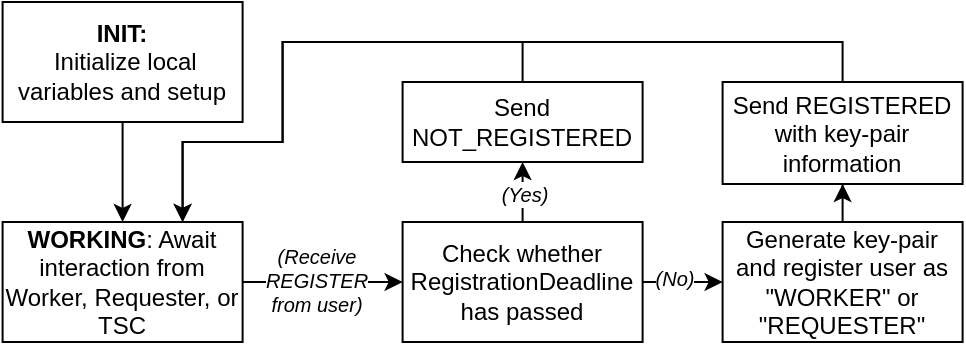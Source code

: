 <mxfile version="24.0.7" type="device">
  <diagram name="Page-1" id="TaH5sVrpPcm7TCrk0EPK">
    <mxGraphModel dx="-934" dy="-494" grid="1" gridSize="10" guides="1" tooltips="1" connect="1" arrows="1" fold="1" page="1" pageScale="1" pageWidth="850" pageHeight="1100" math="0" shadow="0">
      <root>
        <mxCell id="0" />
        <mxCell id="1" parent="0" />
        <mxCell id="h0vjKCKwFResc2zQdDMk-1" value="" style="edgeStyle=orthogonalEdgeStyle;rounded=0;orthogonalLoop=1;jettySize=auto;html=1;" edge="1" parent="1">
          <mxGeometry relative="1" as="geometry">
            <mxPoint x="4110.3" y="2340" as="targetPoint" />
          </mxGeometry>
        </mxCell>
        <mxCell id="h0vjKCKwFResc2zQdDMk-2" value="" style="edgeStyle=orthogonalEdgeStyle;rounded=0;orthogonalLoop=1;jettySize=auto;html=1;exitX=1;exitY=0.5;exitDx=0;exitDy=0;" edge="1" parent="1">
          <mxGeometry relative="1" as="geometry">
            <mxPoint x="2490" y="1620" as="sourcePoint" />
          </mxGeometry>
        </mxCell>
        <mxCell id="h0vjKCKwFResc2zQdDMk-3" value="&lt;font style=&quot;font-size: 10px;&quot;&gt;&lt;i&gt;(&quot;Unavail.&quot;&lt;/i&gt;&lt;/font&gt;)" style="edgeLabel;html=1;align=center;verticalAlign=middle;resizable=0;points=[];" vertex="1" connectable="0" parent="h0vjKCKwFResc2zQdDMk-2">
          <mxGeometry x="0.13" y="1" relative="1" as="geometry">
            <mxPoint x="-11" as="offset" />
          </mxGeometry>
        </mxCell>
        <mxCell id="h0vjKCKwFResc2zQdDMk-4" style="edgeStyle=orthogonalEdgeStyle;rounded=0;orthogonalLoop=1;jettySize=auto;html=1;exitX=0.75;exitY=0;exitDx=0;exitDy=0;entryX=0;entryY=0.5;entryDx=0;entryDy=0;" edge="1" parent="1">
          <mxGeometry relative="1" as="geometry">
            <mxPoint x="2460" y="1600" as="sourcePoint" />
            <Array as="points">
              <mxPoint x="2460.1" y="1580" />
              <mxPoint x="2540.1" y="1580" />
              <mxPoint x="2540.1" y="1490" />
            </Array>
          </mxGeometry>
        </mxCell>
        <mxCell id="h0vjKCKwFResc2zQdDMk-5" value="&lt;font style=&quot;font-size: 10px;&quot;&gt;&lt;i&gt;(&quot;Canceled&quot;)&lt;/i&gt;&lt;/font&gt;" style="edgeLabel;html=1;align=center;verticalAlign=middle;resizable=0;points=[];" vertex="1" connectable="0" parent="h0vjKCKwFResc2zQdDMk-4">
          <mxGeometry x="-0.607" y="2" relative="1" as="geometry">
            <mxPoint x="17" as="offset" />
          </mxGeometry>
        </mxCell>
        <mxCell id="h0vjKCKwFResc2zQdDMk-6" value="" style="edgeStyle=orthogonalEdgeStyle;rounded=0;orthogonalLoop=1;jettySize=auto;html=1;" edge="1" parent="1">
          <mxGeometry relative="1" as="geometry">
            <mxPoint x="2630.014" y="1570" as="targetPoint" />
          </mxGeometry>
        </mxCell>
        <mxCell id="h0vjKCKwFResc2zQdDMk-7" value="&lt;font style=&quot;font-size: 10px;&quot;&gt;&lt;i&gt;(Deadline passed)&lt;br&gt;&lt;/i&gt;&lt;/font&gt;" style="edgeLabel;html=1;align=center;verticalAlign=middle;resizable=0;points=[];" vertex="1" connectable="0" parent="h0vjKCKwFResc2zQdDMk-6">
          <mxGeometry x="-0.27" relative="1" as="geometry">
            <mxPoint y="6" as="offset" />
          </mxGeometry>
        </mxCell>
        <mxCell id="h0vjKCKwFResc2zQdDMk-8" value="" style="edgeStyle=orthogonalEdgeStyle;rounded=0;orthogonalLoop=1;jettySize=auto;html=1;" edge="1" parent="1">
          <mxGeometry relative="1" as="geometry">
            <mxPoint x="2630.086" y="1510" as="targetPoint" />
          </mxGeometry>
        </mxCell>
        <mxCell id="h0vjKCKwFResc2zQdDMk-9" style="edgeStyle=orthogonalEdgeStyle;rounded=0;orthogonalLoop=1;jettySize=auto;html=1;exitX=0.5;exitY=0;exitDx=0;exitDy=0;entryX=0.5;entryY=1;entryDx=0;entryDy=0;" edge="1" parent="1">
          <mxGeometry relative="1" as="geometry">
            <mxPoint x="2430" y="1600" as="sourcePoint" />
          </mxGeometry>
        </mxCell>
        <mxCell id="h0vjKCKwFResc2zQdDMk-10" value="&lt;div style=&quot;font-size: 10px;&quot;&gt;&lt;font style=&quot;font-size: 10px;&quot;&gt;&lt;i&gt;(&quot;Completed&quot;)&lt;/i&gt;&lt;/font&gt;&lt;/div&gt;" style="edgeLabel;html=1;align=center;verticalAlign=middle;resizable=0;points=[];" vertex="1" connectable="0" parent="h0vjKCKwFResc2zQdDMk-9">
          <mxGeometry x="0.655" y="1" relative="1" as="geometry">
            <mxPoint as="offset" />
          </mxGeometry>
        </mxCell>
        <mxCell id="h0vjKCKwFResc2zQdDMk-11" style="edgeStyle=orthogonalEdgeStyle;rounded=0;orthogonalLoop=1;jettySize=auto;html=1;exitX=0.5;exitY=1;exitDx=0;exitDy=0;entryX=0.5;entryY=0;entryDx=0;entryDy=0;" edge="1" parent="1" source="h0vjKCKwFResc2zQdDMk-12" target="h0vjKCKwFResc2zQdDMk-15">
          <mxGeometry relative="1" as="geometry" />
        </mxCell>
        <mxCell id="h0vjKCKwFResc2zQdDMk-12" value="&lt;div&gt;&lt;b&gt;INIT&lt;/b&gt;&lt;b&gt;:&lt;/b&gt;&lt;b&gt; &lt;/b&gt;&lt;br&gt;&lt;/div&gt;&amp;nbsp;Initialize local variables and setup" style="rounded=0;whiteSpace=wrap;html=1;" vertex="1" parent="1">
          <mxGeometry x="4770.3" y="2730" width="120" height="60" as="geometry" />
        </mxCell>
        <mxCell id="h0vjKCKwFResc2zQdDMk-13" value="" style="edgeStyle=orthogonalEdgeStyle;rounded=0;orthogonalLoop=1;jettySize=auto;html=1;exitX=1;exitY=0.5;exitDx=0;exitDy=0;entryX=0;entryY=0.5;entryDx=0;entryDy=0;" edge="1" parent="1" source="h0vjKCKwFResc2zQdDMk-15" target="h0vjKCKwFResc2zQdDMk-30">
          <mxGeometry relative="1" as="geometry">
            <mxPoint x="4880.3" y="2799" as="sourcePoint" />
          </mxGeometry>
        </mxCell>
        <mxCell id="h0vjKCKwFResc2zQdDMk-14" value="&lt;div style=&quot;font-size: 10px;&quot;&gt;&lt;font style=&quot;font-size: 10px;&quot;&gt;&lt;i&gt;(Receive&lt;/i&gt;&lt;/font&gt;&lt;/div&gt;&lt;div style=&quot;font-size: 10px;&quot;&gt;&lt;font style=&quot;font-size: 10px;&quot;&gt;&lt;i&gt;REGISTER&lt;/i&gt;&lt;/font&gt;&lt;/div&gt;&lt;div style=&quot;font-size: 10px;&quot;&gt;&lt;font style=&quot;font-size: 10px;&quot;&gt;&lt;i&gt;from user)&lt;br&gt;&lt;/i&gt;&lt;/font&gt;&lt;/div&gt;" style="edgeLabel;html=1;align=center;verticalAlign=middle;resizable=0;points=[];" vertex="1" connectable="0" parent="h0vjKCKwFResc2zQdDMk-13">
          <mxGeometry x="-0.061" y="-1" relative="1" as="geometry">
            <mxPoint x="-1" y="-2" as="offset" />
          </mxGeometry>
        </mxCell>
        <mxCell id="h0vjKCKwFResc2zQdDMk-15" value="&lt;b&gt;WORKING&lt;/b&gt;: Await interaction from Worker, Requester, or TSC" style="rounded=0;whiteSpace=wrap;html=1;" vertex="1" parent="1">
          <mxGeometry x="4770.3" y="2840" width="120" height="60" as="geometry" />
        </mxCell>
        <mxCell id="h0vjKCKwFResc2zQdDMk-16" value="" style="edgeStyle=orthogonalEdgeStyle;rounded=0;orthogonalLoop=1;jettySize=auto;html=1;" edge="1" parent="1">
          <mxGeometry relative="1" as="geometry">
            <mxPoint x="5760.3" y="3130" as="targetPoint" />
          </mxGeometry>
        </mxCell>
        <mxCell id="h0vjKCKwFResc2zQdDMk-17" value="" style="edgeStyle=orthogonalEdgeStyle;rounded=0;orthogonalLoop=1;jettySize=auto;html=1;exitX=1;exitY=0.5;exitDx=0;exitDy=0;" edge="1" parent="1">
          <mxGeometry relative="1" as="geometry">
            <mxPoint x="4140" y="2410" as="sourcePoint" />
          </mxGeometry>
        </mxCell>
        <mxCell id="h0vjKCKwFResc2zQdDMk-18" value="&lt;font style=&quot;font-size: 10px;&quot;&gt;&lt;i&gt;(&quot;Unavail.&quot;&lt;/i&gt;&lt;/font&gt;)" style="edgeLabel;html=1;align=center;verticalAlign=middle;resizable=0;points=[];" vertex="1" connectable="0" parent="h0vjKCKwFResc2zQdDMk-17">
          <mxGeometry x="0.13" y="1" relative="1" as="geometry">
            <mxPoint x="-11" as="offset" />
          </mxGeometry>
        </mxCell>
        <mxCell id="h0vjKCKwFResc2zQdDMk-19" style="edgeStyle=orthogonalEdgeStyle;rounded=0;orthogonalLoop=1;jettySize=auto;html=1;exitX=0.75;exitY=0;exitDx=0;exitDy=0;entryX=0;entryY=0.5;entryDx=0;entryDy=0;" edge="1" parent="1">
          <mxGeometry relative="1" as="geometry">
            <mxPoint x="4110" y="2390" as="sourcePoint" />
            <Array as="points">
              <mxPoint x="4110.1" y="2370" />
              <mxPoint x="4190.1" y="2370" />
              <mxPoint x="4190.1" y="2280" />
            </Array>
          </mxGeometry>
        </mxCell>
        <mxCell id="h0vjKCKwFResc2zQdDMk-20" value="&lt;font style=&quot;font-size: 10px;&quot;&gt;&lt;i&gt;(&quot;Canceled&quot;)&lt;/i&gt;&lt;/font&gt;" style="edgeLabel;html=1;align=center;verticalAlign=middle;resizable=0;points=[];" vertex="1" connectable="0" parent="h0vjKCKwFResc2zQdDMk-19">
          <mxGeometry x="-0.607" y="2" relative="1" as="geometry">
            <mxPoint x="17" as="offset" />
          </mxGeometry>
        </mxCell>
        <mxCell id="h0vjKCKwFResc2zQdDMk-21" value="" style="edgeStyle=orthogonalEdgeStyle;rounded=0;orthogonalLoop=1;jettySize=auto;html=1;" edge="1" parent="1">
          <mxGeometry relative="1" as="geometry">
            <mxPoint x="4280.014" y="2360" as="targetPoint" />
          </mxGeometry>
        </mxCell>
        <mxCell id="h0vjKCKwFResc2zQdDMk-22" value="&lt;font style=&quot;font-size: 10px;&quot;&gt;&lt;i&gt;(Deadline passed)&lt;br&gt;&lt;/i&gt;&lt;/font&gt;" style="edgeLabel;html=1;align=center;verticalAlign=middle;resizable=0;points=[];" vertex="1" connectable="0" parent="h0vjKCKwFResc2zQdDMk-21">
          <mxGeometry x="-0.27" relative="1" as="geometry">
            <mxPoint y="6" as="offset" />
          </mxGeometry>
        </mxCell>
        <mxCell id="h0vjKCKwFResc2zQdDMk-23" value="" style="edgeStyle=orthogonalEdgeStyle;rounded=0;orthogonalLoop=1;jettySize=auto;html=1;" edge="1" parent="1">
          <mxGeometry relative="1" as="geometry">
            <mxPoint x="4280.086" y="2300" as="targetPoint" />
          </mxGeometry>
        </mxCell>
        <mxCell id="h0vjKCKwFResc2zQdDMk-24" style="edgeStyle=orthogonalEdgeStyle;rounded=0;orthogonalLoop=1;jettySize=auto;html=1;exitX=0.5;exitY=0;exitDx=0;exitDy=0;entryX=0.5;entryY=1;entryDx=0;entryDy=0;" edge="1" parent="1">
          <mxGeometry relative="1" as="geometry">
            <mxPoint x="4080" y="2390" as="sourcePoint" />
          </mxGeometry>
        </mxCell>
        <mxCell id="h0vjKCKwFResc2zQdDMk-25" value="&lt;div style=&quot;font-size: 10px;&quot;&gt;&lt;font style=&quot;font-size: 10px;&quot;&gt;&lt;i&gt;(&quot;Completed&quot;)&lt;/i&gt;&lt;/font&gt;&lt;/div&gt;" style="edgeLabel;html=1;align=center;verticalAlign=middle;resizable=0;points=[];" vertex="1" connectable="0" parent="h0vjKCKwFResc2zQdDMk-24">
          <mxGeometry x="0.655" y="1" relative="1" as="geometry">
            <mxPoint as="offset" />
          </mxGeometry>
        </mxCell>
        <mxCell id="h0vjKCKwFResc2zQdDMk-26" value="" style="edgeStyle=orthogonalEdgeStyle;rounded=0;orthogonalLoop=1;jettySize=auto;html=1;" edge="1" parent="1" source="h0vjKCKwFResc2zQdDMk-30" target="h0vjKCKwFResc2zQdDMk-32">
          <mxGeometry relative="1" as="geometry" />
        </mxCell>
        <mxCell id="h0vjKCKwFResc2zQdDMk-27" value="&lt;font style=&quot;font-size: 10px;&quot;&gt;&lt;i&gt;(No)&lt;/i&gt;&lt;/font&gt;" style="edgeLabel;html=1;align=center;verticalAlign=middle;resizable=0;points=[];" vertex="1" connectable="0" parent="h0vjKCKwFResc2zQdDMk-26">
          <mxGeometry x="-0.115" y="-1" relative="1" as="geometry">
            <mxPoint x="-2" y="-3" as="offset" />
          </mxGeometry>
        </mxCell>
        <mxCell id="h0vjKCKwFResc2zQdDMk-28" value="" style="edgeStyle=orthogonalEdgeStyle;rounded=0;orthogonalLoop=1;jettySize=auto;html=1;" edge="1" parent="1" source="h0vjKCKwFResc2zQdDMk-30" target="h0vjKCKwFResc2zQdDMk-36">
          <mxGeometry relative="1" as="geometry" />
        </mxCell>
        <mxCell id="h0vjKCKwFResc2zQdDMk-29" value="&lt;font style=&quot;font-size: 10px;&quot;&gt;&lt;i&gt;(Yes)&lt;/i&gt;&lt;/font&gt;" style="edgeLabel;html=1;align=center;verticalAlign=middle;resizable=0;points=[];" vertex="1" connectable="0" parent="h0vjKCKwFResc2zQdDMk-28">
          <mxGeometry x="0.471" relative="1" as="geometry">
            <mxPoint y="3" as="offset" />
          </mxGeometry>
        </mxCell>
        <mxCell id="h0vjKCKwFResc2zQdDMk-30" value="Check whether RegistrationDeadline has passed" style="rounded=0;whiteSpace=wrap;html=1;" vertex="1" parent="1">
          <mxGeometry x="4970.3" y="2840" width="120" height="60" as="geometry" />
        </mxCell>
        <mxCell id="h0vjKCKwFResc2zQdDMk-31" value="" style="edgeStyle=orthogonalEdgeStyle;rounded=0;orthogonalLoop=1;jettySize=auto;html=1;" edge="1" parent="1" source="h0vjKCKwFResc2zQdDMk-32" target="h0vjKCKwFResc2zQdDMk-34">
          <mxGeometry relative="1" as="geometry" />
        </mxCell>
        <mxCell id="h0vjKCKwFResc2zQdDMk-32" value="Generate key-pair and register user as &quot;WORKER&quot; or &quot;REQUESTER&quot;" style="rounded=0;whiteSpace=wrap;html=1;" vertex="1" parent="1">
          <mxGeometry x="5130.3" y="2840" width="120" height="60" as="geometry" />
        </mxCell>
        <mxCell id="h0vjKCKwFResc2zQdDMk-33" style="edgeStyle=orthogonalEdgeStyle;rounded=0;orthogonalLoop=1;jettySize=auto;html=1;exitX=0.5;exitY=0;exitDx=0;exitDy=0;entryX=0.75;entryY=0;entryDx=0;entryDy=0;" edge="1" parent="1" source="h0vjKCKwFResc2zQdDMk-34" target="h0vjKCKwFResc2zQdDMk-15">
          <mxGeometry relative="1" as="geometry">
            <Array as="points">
              <mxPoint x="5190.3" y="2750" />
              <mxPoint x="4910.3" y="2750" />
              <mxPoint x="4910.3" y="2800" />
              <mxPoint x="4860.3" y="2800" />
            </Array>
          </mxGeometry>
        </mxCell>
        <mxCell id="h0vjKCKwFResc2zQdDMk-34" value="Send REGISTERED with key-pair information" style="rounded=0;whiteSpace=wrap;html=1;" vertex="1" parent="1">
          <mxGeometry x="5130.3" y="2770" width="120" height="51" as="geometry" />
        </mxCell>
        <mxCell id="h0vjKCKwFResc2zQdDMk-35" style="edgeStyle=orthogonalEdgeStyle;rounded=0;orthogonalLoop=1;jettySize=auto;html=1;exitX=0.5;exitY=0;exitDx=0;exitDy=0;entryX=0.75;entryY=0;entryDx=0;entryDy=0;" edge="1" parent="1" source="h0vjKCKwFResc2zQdDMk-36" target="h0vjKCKwFResc2zQdDMk-15">
          <mxGeometry relative="1" as="geometry">
            <Array as="points">
              <mxPoint x="5030.3" y="2750" />
              <mxPoint x="4910.3" y="2750" />
              <mxPoint x="4910.3" y="2800" />
              <mxPoint x="4860.3" y="2800" />
            </Array>
          </mxGeometry>
        </mxCell>
        <mxCell id="h0vjKCKwFResc2zQdDMk-36" value="Send NOT_REGISTERED" style="rounded=0;whiteSpace=wrap;html=1;" vertex="1" parent="1">
          <mxGeometry x="4970.3" y="2770" width="120" height="40" as="geometry" />
        </mxCell>
      </root>
    </mxGraphModel>
  </diagram>
</mxfile>
